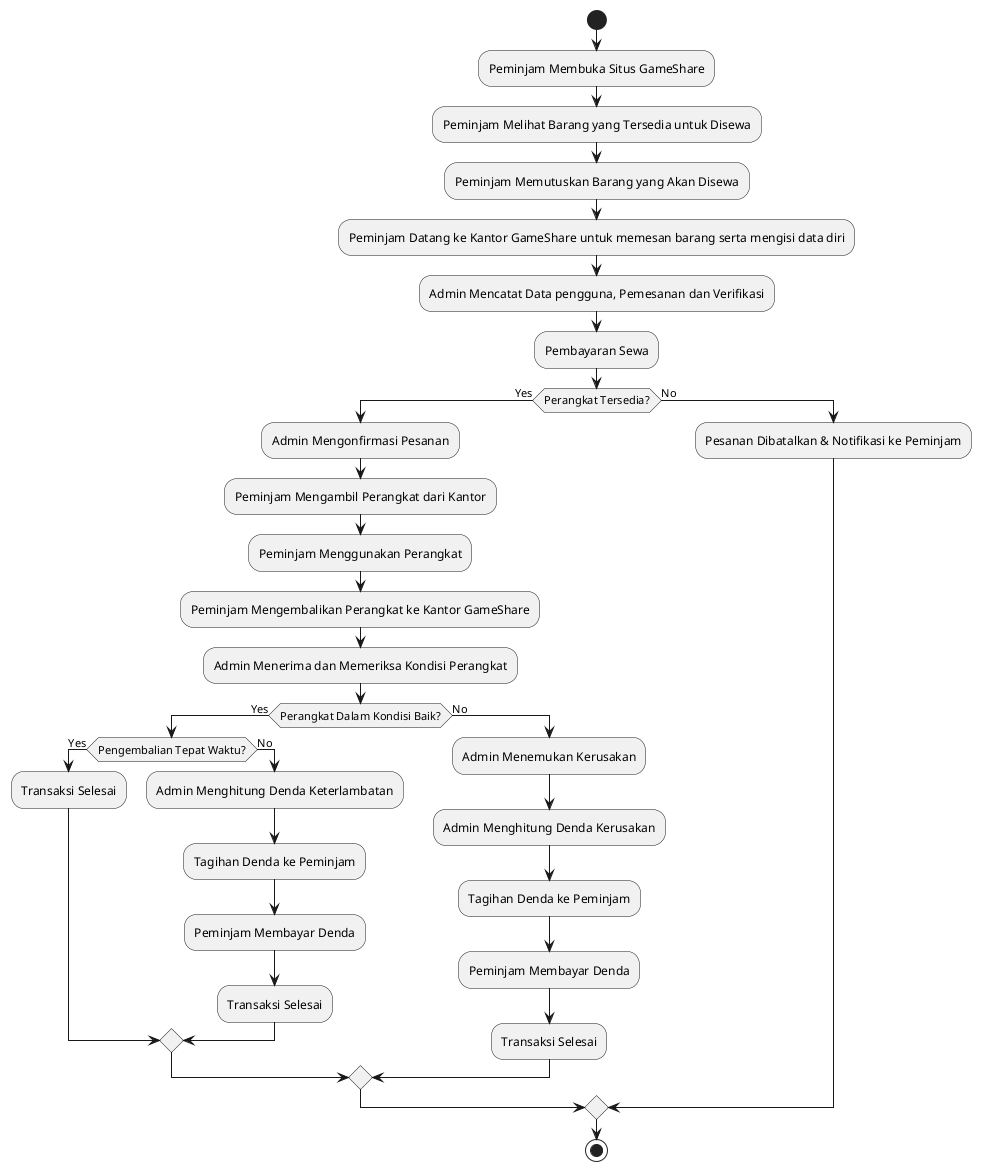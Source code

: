 @startuml
start

:Peminjam Membuka Situs GameShare;
:Peminjam Melihat Barang yang Tersedia untuk Disewa;
:Peminjam Memutuskan Barang yang Akan Disewa;
:Peminjam Datang ke Kantor GameShare untuk memesan barang serta mengisi data diri;

:Admin Mencatat Data pengguna, Pemesanan dan Verifikasi;
:Pembayaran Sewa;

if (Perangkat Tersedia?) then (Yes)
    :Admin Mengonfirmasi Pesanan;
    :Peminjam Mengambil Perangkat dari Kantor;
    :Peminjam Menggunakan Perangkat;

    :Peminjam Mengembalikan Perangkat ke Kantor GameShare;
    :Admin Menerima dan Memeriksa Kondisi Perangkat;

    if (Perangkat Dalam Kondisi Baik?) then (Yes)
        if (Pengembalian Tepat Waktu?) then (Yes)
            :Transaksi Selesai;
        else (No)
            :Admin Menghitung Denda Keterlambatan;
            :Tagihan Denda ke Peminjam;
            :Peminjam Membayar Denda;
            :Transaksi Selesai;
        endif
    else (No)
        :Admin Menemukan Kerusakan;
        :Admin Menghitung Denda Kerusakan;
        :Tagihan Denda ke Peminjam;
        :Peminjam Membayar Denda;
        :Transaksi Selesai;
    endif
else (No)
    :Pesanan Dibatalkan & Notifikasi ke Peminjam;
endif

stop
@enduml

